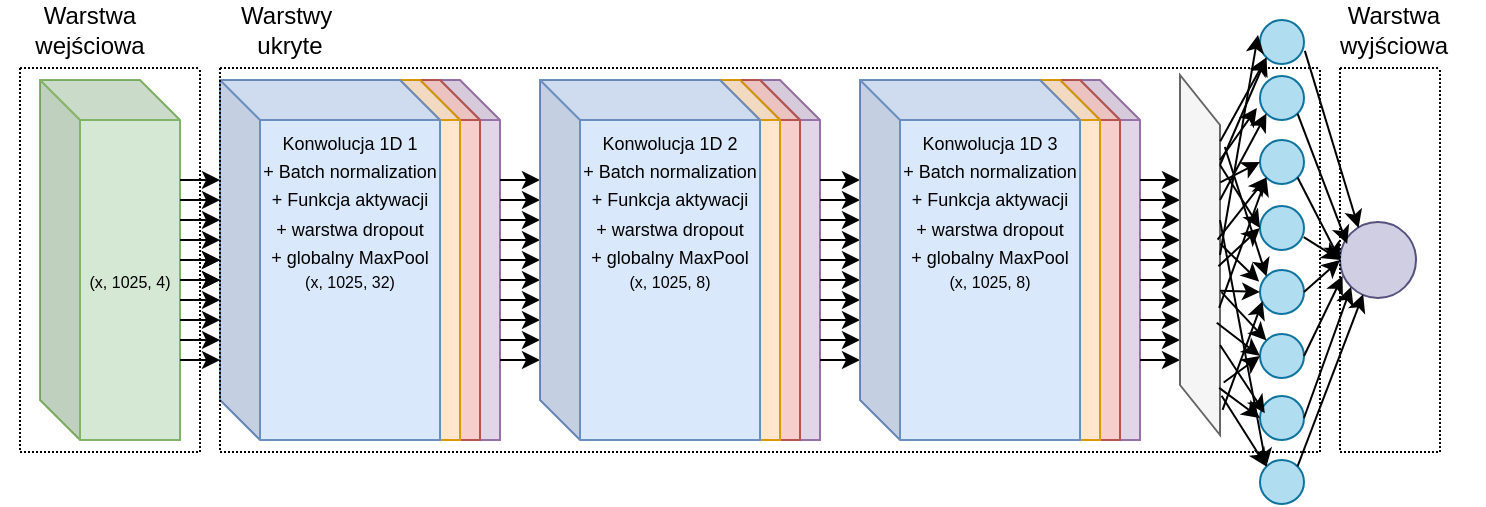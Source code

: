 <mxfile version="22.1.16" type="github">
  <diagram name="Page-1" id="f7vzojPi0NrR-iDLyBLp">
    <mxGraphModel dx="791" dy="470" grid="1" gridSize="10" guides="1" tooltips="1" connect="1" arrows="1" fold="1" page="1" pageScale="1" pageWidth="827" pageHeight="1169" math="0" shadow="0">
      <root>
        <mxCell id="0" />
        <mxCell id="1" parent="0" />
        <mxCell id="1EwDg9CfNvIyU5AI_Yrh-9" value="" style="shape=cube;whiteSpace=wrap;html=1;boundedLbl=1;backgroundOutline=1;darkOpacity=0.05;darkOpacity2=0.1;fillColor=#e1d5e7;strokeColor=#9673a6;" vertex="1" parent="1">
          <mxGeometry x="260" y="260" width="30" height="180" as="geometry" />
        </mxCell>
        <mxCell id="1EwDg9CfNvIyU5AI_Yrh-8" value="" style="shape=cube;whiteSpace=wrap;html=1;boundedLbl=1;backgroundOutline=1;darkOpacity=0.05;darkOpacity2=0.1;fillColor=#f8cecc;strokeColor=#b85450;" vertex="1" parent="1">
          <mxGeometry x="250" y="260" width="30" height="180" as="geometry" />
        </mxCell>
        <mxCell id="1EwDg9CfNvIyU5AI_Yrh-3" value="&lt;font style=&quot;font-size: 8px;&quot;&gt;(x, 1025, 4)&lt;/font&gt;" style="shape=cube;whiteSpace=wrap;html=1;boundedLbl=1;backgroundOutline=1;darkOpacity=0.05;darkOpacity2=0.1;fillColor=#d5e8d4;strokeColor=#82b366;" vertex="1" parent="1">
          <mxGeometry x="60" y="260" width="70" height="180" as="geometry" />
        </mxCell>
        <mxCell id="1EwDg9CfNvIyU5AI_Yrh-5" value="" style="endArrow=classic;html=1;rounded=0;entryX=0;entryY=0.278;entryDx=0;entryDy=0;entryPerimeter=0;" edge="1" parent="1" target="1EwDg9CfNvIyU5AI_Yrh-4">
          <mxGeometry width="50" height="50" relative="1" as="geometry">
            <mxPoint x="130" y="310" as="sourcePoint" />
            <mxPoint x="180" y="260" as="targetPoint" />
          </mxGeometry>
        </mxCell>
        <mxCell id="1EwDg9CfNvIyU5AI_Yrh-7" value="" style="shape=cube;whiteSpace=wrap;html=1;boundedLbl=1;backgroundOutline=1;darkOpacity=0.05;darkOpacity2=0.1;fillColor=#ffe6cc;strokeColor=#d79b00;" vertex="1" parent="1">
          <mxGeometry x="240" y="260" width="30" height="180" as="geometry" />
        </mxCell>
        <mxCell id="1EwDg9CfNvIyU5AI_Yrh-4" value="&lt;font style=&quot;font-size: 8px;&quot;&gt;(x, 1025, 32)&lt;/font&gt;" style="shape=cube;whiteSpace=wrap;html=1;boundedLbl=1;backgroundOutline=1;darkOpacity=0.05;darkOpacity2=0.1;fillColor=#dae8fc;strokeColor=#6c8ebf;" vertex="1" parent="1">
          <mxGeometry x="150" y="260" width="110" height="180" as="geometry" />
        </mxCell>
        <mxCell id="1EwDg9CfNvIyU5AI_Yrh-10" value="" style="endArrow=classic;html=1;rounded=0;entryX=0;entryY=0.278;entryDx=0;entryDy=0;entryPerimeter=0;" edge="1" parent="1">
          <mxGeometry width="50" height="50" relative="1" as="geometry">
            <mxPoint x="130" y="320" as="sourcePoint" />
            <mxPoint x="150" y="320" as="targetPoint" />
          </mxGeometry>
        </mxCell>
        <mxCell id="1EwDg9CfNvIyU5AI_Yrh-11" value="" style="endArrow=classic;html=1;rounded=0;entryX=0;entryY=0.278;entryDx=0;entryDy=0;entryPerimeter=0;" edge="1" parent="1">
          <mxGeometry width="50" height="50" relative="1" as="geometry">
            <mxPoint x="130" y="330" as="sourcePoint" />
            <mxPoint x="150" y="330" as="targetPoint" />
          </mxGeometry>
        </mxCell>
        <mxCell id="1EwDg9CfNvIyU5AI_Yrh-12" value="" style="endArrow=classic;html=1;rounded=0;entryX=0;entryY=0.278;entryDx=0;entryDy=0;entryPerimeter=0;" edge="1" parent="1">
          <mxGeometry width="50" height="50" relative="1" as="geometry">
            <mxPoint x="130" y="340" as="sourcePoint" />
            <mxPoint x="150" y="340" as="targetPoint" />
          </mxGeometry>
        </mxCell>
        <mxCell id="1EwDg9CfNvIyU5AI_Yrh-13" value="" style="endArrow=classic;html=1;rounded=0;entryX=0;entryY=0.278;entryDx=0;entryDy=0;entryPerimeter=0;" edge="1" parent="1">
          <mxGeometry width="50" height="50" relative="1" as="geometry">
            <mxPoint x="130" y="350" as="sourcePoint" />
            <mxPoint x="150" y="350" as="targetPoint" />
          </mxGeometry>
        </mxCell>
        <mxCell id="1EwDg9CfNvIyU5AI_Yrh-14" value="" style="endArrow=classic;html=1;rounded=0;entryX=0;entryY=0.278;entryDx=0;entryDy=0;entryPerimeter=0;" edge="1" parent="1">
          <mxGeometry width="50" height="50" relative="1" as="geometry">
            <mxPoint x="130" y="360" as="sourcePoint" />
            <mxPoint x="150" y="360" as="targetPoint" />
          </mxGeometry>
        </mxCell>
        <mxCell id="1EwDg9CfNvIyU5AI_Yrh-15" value="" style="endArrow=classic;html=1;rounded=0;entryX=0;entryY=0.278;entryDx=0;entryDy=0;entryPerimeter=0;" edge="1" parent="1">
          <mxGeometry width="50" height="50" relative="1" as="geometry">
            <mxPoint x="130" y="350" as="sourcePoint" />
            <mxPoint x="150" y="350" as="targetPoint" />
          </mxGeometry>
        </mxCell>
        <mxCell id="1EwDg9CfNvIyU5AI_Yrh-16" value="" style="endArrow=classic;html=1;rounded=0;entryX=0;entryY=0.278;entryDx=0;entryDy=0;entryPerimeter=0;" edge="1" parent="1">
          <mxGeometry width="50" height="50" relative="1" as="geometry">
            <mxPoint x="130" y="360" as="sourcePoint" />
            <mxPoint x="150" y="360" as="targetPoint" />
          </mxGeometry>
        </mxCell>
        <mxCell id="1EwDg9CfNvIyU5AI_Yrh-17" value="" style="endArrow=classic;html=1;rounded=0;entryX=0;entryY=0.278;entryDx=0;entryDy=0;entryPerimeter=0;" edge="1" parent="1">
          <mxGeometry width="50" height="50" relative="1" as="geometry">
            <mxPoint x="130" y="370" as="sourcePoint" />
            <mxPoint x="150" y="370" as="targetPoint" />
          </mxGeometry>
        </mxCell>
        <mxCell id="1EwDg9CfNvIyU5AI_Yrh-18" value="" style="endArrow=classic;html=1;rounded=0;entryX=0;entryY=0.278;entryDx=0;entryDy=0;entryPerimeter=0;" edge="1" parent="1">
          <mxGeometry width="50" height="50" relative="1" as="geometry">
            <mxPoint x="130" y="380" as="sourcePoint" />
            <mxPoint x="150" y="380" as="targetPoint" />
          </mxGeometry>
        </mxCell>
        <mxCell id="1EwDg9CfNvIyU5AI_Yrh-19" value="" style="endArrow=classic;html=1;rounded=0;entryX=0;entryY=0.278;entryDx=0;entryDy=0;entryPerimeter=0;" edge="1" parent="1">
          <mxGeometry width="50" height="50" relative="1" as="geometry">
            <mxPoint x="130" y="390" as="sourcePoint" />
            <mxPoint x="150" y="390" as="targetPoint" />
          </mxGeometry>
        </mxCell>
        <mxCell id="1EwDg9CfNvIyU5AI_Yrh-20" value="" style="endArrow=classic;html=1;rounded=0;entryX=0;entryY=0.278;entryDx=0;entryDy=0;entryPerimeter=0;" edge="1" parent="1">
          <mxGeometry width="50" height="50" relative="1" as="geometry">
            <mxPoint x="130" y="400" as="sourcePoint" />
            <mxPoint x="150" y="400" as="targetPoint" />
          </mxGeometry>
        </mxCell>
        <mxCell id="1EwDg9CfNvIyU5AI_Yrh-21" value="" style="endArrow=classic;html=1;rounded=0;entryX=0;entryY=0.278;entryDx=0;entryDy=0;entryPerimeter=0;" edge="1" parent="1">
          <mxGeometry width="50" height="50" relative="1" as="geometry">
            <mxPoint x="290" y="310" as="sourcePoint" />
            <mxPoint x="310" y="310" as="targetPoint" />
          </mxGeometry>
        </mxCell>
        <mxCell id="1EwDg9CfNvIyU5AI_Yrh-22" value="" style="endArrow=classic;html=1;rounded=0;entryX=0;entryY=0.278;entryDx=0;entryDy=0;entryPerimeter=0;" edge="1" parent="1">
          <mxGeometry width="50" height="50" relative="1" as="geometry">
            <mxPoint x="290" y="320" as="sourcePoint" />
            <mxPoint x="310" y="320" as="targetPoint" />
          </mxGeometry>
        </mxCell>
        <mxCell id="1EwDg9CfNvIyU5AI_Yrh-23" value="" style="endArrow=classic;html=1;rounded=0;entryX=0;entryY=0.278;entryDx=0;entryDy=0;entryPerimeter=0;" edge="1" parent="1">
          <mxGeometry width="50" height="50" relative="1" as="geometry">
            <mxPoint x="290" y="330" as="sourcePoint" />
            <mxPoint x="310" y="330" as="targetPoint" />
          </mxGeometry>
        </mxCell>
        <mxCell id="1EwDg9CfNvIyU5AI_Yrh-24" value="" style="endArrow=classic;html=1;rounded=0;entryX=0;entryY=0.278;entryDx=0;entryDy=0;entryPerimeter=0;" edge="1" parent="1">
          <mxGeometry width="50" height="50" relative="1" as="geometry">
            <mxPoint x="290" y="340" as="sourcePoint" />
            <mxPoint x="310" y="340" as="targetPoint" />
          </mxGeometry>
        </mxCell>
        <mxCell id="1EwDg9CfNvIyU5AI_Yrh-25" value="" style="endArrow=classic;html=1;rounded=0;entryX=0;entryY=0.278;entryDx=0;entryDy=0;entryPerimeter=0;" edge="1" parent="1">
          <mxGeometry width="50" height="50" relative="1" as="geometry">
            <mxPoint x="290" y="350" as="sourcePoint" />
            <mxPoint x="310" y="350" as="targetPoint" />
          </mxGeometry>
        </mxCell>
        <mxCell id="1EwDg9CfNvIyU5AI_Yrh-26" value="" style="endArrow=classic;html=1;rounded=0;entryX=0;entryY=0.278;entryDx=0;entryDy=0;entryPerimeter=0;" edge="1" parent="1">
          <mxGeometry width="50" height="50" relative="1" as="geometry">
            <mxPoint x="290" y="360" as="sourcePoint" />
            <mxPoint x="310" y="360" as="targetPoint" />
          </mxGeometry>
        </mxCell>
        <mxCell id="1EwDg9CfNvIyU5AI_Yrh-27" value="" style="endArrow=classic;html=1;rounded=0;entryX=0;entryY=0.278;entryDx=0;entryDy=0;entryPerimeter=0;" edge="1" parent="1">
          <mxGeometry width="50" height="50" relative="1" as="geometry">
            <mxPoint x="290" y="370" as="sourcePoint" />
            <mxPoint x="310" y="370" as="targetPoint" />
          </mxGeometry>
        </mxCell>
        <mxCell id="1EwDg9CfNvIyU5AI_Yrh-28" value="" style="endArrow=classic;html=1;rounded=0;entryX=0;entryY=0.278;entryDx=0;entryDy=0;entryPerimeter=0;" edge="1" parent="1">
          <mxGeometry width="50" height="50" relative="1" as="geometry">
            <mxPoint x="290" y="380" as="sourcePoint" />
            <mxPoint x="310" y="380" as="targetPoint" />
          </mxGeometry>
        </mxCell>
        <mxCell id="1EwDg9CfNvIyU5AI_Yrh-29" value="" style="endArrow=classic;html=1;rounded=0;entryX=0;entryY=0.278;entryDx=0;entryDy=0;entryPerimeter=0;" edge="1" parent="1">
          <mxGeometry width="50" height="50" relative="1" as="geometry">
            <mxPoint x="290" y="390" as="sourcePoint" />
            <mxPoint x="310" y="390" as="targetPoint" />
          </mxGeometry>
        </mxCell>
        <mxCell id="1EwDg9CfNvIyU5AI_Yrh-30" value="" style="endArrow=classic;html=1;rounded=0;entryX=0;entryY=0.278;entryDx=0;entryDy=0;entryPerimeter=0;" edge="1" parent="1">
          <mxGeometry width="50" height="50" relative="1" as="geometry">
            <mxPoint x="290" y="400" as="sourcePoint" />
            <mxPoint x="310" y="400" as="targetPoint" />
          </mxGeometry>
        </mxCell>
        <mxCell id="1EwDg9CfNvIyU5AI_Yrh-31" value="" style="shape=cube;whiteSpace=wrap;html=1;boundedLbl=1;backgroundOutline=1;darkOpacity=0.05;darkOpacity2=0.1;fillColor=#e1d5e7;strokeColor=#9673a6;" vertex="1" parent="1">
          <mxGeometry x="420" y="260" width="30" height="180" as="geometry" />
        </mxCell>
        <mxCell id="1EwDg9CfNvIyU5AI_Yrh-32" value="" style="shape=cube;whiteSpace=wrap;html=1;boundedLbl=1;backgroundOutline=1;darkOpacity=0.05;darkOpacity2=0.1;fillColor=#f8cecc;strokeColor=#b85450;" vertex="1" parent="1">
          <mxGeometry x="410" y="260" width="30" height="180" as="geometry" />
        </mxCell>
        <mxCell id="1EwDg9CfNvIyU5AI_Yrh-33" value="" style="shape=cube;whiteSpace=wrap;html=1;boundedLbl=1;backgroundOutline=1;darkOpacity=0.05;darkOpacity2=0.1;fillColor=#ffe6cc;strokeColor=#d79b00;" vertex="1" parent="1">
          <mxGeometry x="400" y="260" width="30" height="180" as="geometry" />
        </mxCell>
        <mxCell id="1EwDg9CfNvIyU5AI_Yrh-34" value="&lt;font style=&quot;font-size: 8px;&quot;&gt;(x, 1025, 8)&lt;/font&gt;" style="shape=cube;whiteSpace=wrap;html=1;boundedLbl=1;backgroundOutline=1;darkOpacity=0.05;darkOpacity2=0.1;fillColor=#dae8fc;strokeColor=#6c8ebf;" vertex="1" parent="1">
          <mxGeometry x="310" y="260" width="110" height="180" as="geometry" />
        </mxCell>
        <mxCell id="1EwDg9CfNvIyU5AI_Yrh-35" value="" style="endArrow=classic;html=1;rounded=0;entryX=0;entryY=0.278;entryDx=0;entryDy=0;entryPerimeter=0;" edge="1" parent="1">
          <mxGeometry width="50" height="50" relative="1" as="geometry">
            <mxPoint x="450" y="310" as="sourcePoint" />
            <mxPoint x="470" y="310" as="targetPoint" />
          </mxGeometry>
        </mxCell>
        <mxCell id="1EwDg9CfNvIyU5AI_Yrh-36" value="" style="endArrow=classic;html=1;rounded=0;entryX=0;entryY=0.278;entryDx=0;entryDy=0;entryPerimeter=0;" edge="1" parent="1">
          <mxGeometry width="50" height="50" relative="1" as="geometry">
            <mxPoint x="450" y="320" as="sourcePoint" />
            <mxPoint x="470" y="320" as="targetPoint" />
          </mxGeometry>
        </mxCell>
        <mxCell id="1EwDg9CfNvIyU5AI_Yrh-37" value="" style="endArrow=classic;html=1;rounded=0;entryX=0;entryY=0.278;entryDx=0;entryDy=0;entryPerimeter=0;" edge="1" parent="1">
          <mxGeometry width="50" height="50" relative="1" as="geometry">
            <mxPoint x="450" y="330" as="sourcePoint" />
            <mxPoint x="470" y="330" as="targetPoint" />
          </mxGeometry>
        </mxCell>
        <mxCell id="1EwDg9CfNvIyU5AI_Yrh-38" value="" style="endArrow=classic;html=1;rounded=0;entryX=0;entryY=0.278;entryDx=0;entryDy=0;entryPerimeter=0;" edge="1" parent="1">
          <mxGeometry width="50" height="50" relative="1" as="geometry">
            <mxPoint x="450" y="340" as="sourcePoint" />
            <mxPoint x="470" y="340" as="targetPoint" />
          </mxGeometry>
        </mxCell>
        <mxCell id="1EwDg9CfNvIyU5AI_Yrh-39" value="" style="endArrow=classic;html=1;rounded=0;entryX=0;entryY=0.278;entryDx=0;entryDy=0;entryPerimeter=0;" edge="1" parent="1">
          <mxGeometry width="50" height="50" relative="1" as="geometry">
            <mxPoint x="450" y="350" as="sourcePoint" />
            <mxPoint x="470" y="350" as="targetPoint" />
          </mxGeometry>
        </mxCell>
        <mxCell id="1EwDg9CfNvIyU5AI_Yrh-40" value="" style="endArrow=classic;html=1;rounded=0;entryX=0;entryY=0.278;entryDx=0;entryDy=0;entryPerimeter=0;" edge="1" parent="1">
          <mxGeometry width="50" height="50" relative="1" as="geometry">
            <mxPoint x="450" y="360" as="sourcePoint" />
            <mxPoint x="470" y="360" as="targetPoint" />
          </mxGeometry>
        </mxCell>
        <mxCell id="1EwDg9CfNvIyU5AI_Yrh-41" value="" style="endArrow=classic;html=1;rounded=0;entryX=0;entryY=0.278;entryDx=0;entryDy=0;entryPerimeter=0;" edge="1" parent="1">
          <mxGeometry width="50" height="50" relative="1" as="geometry">
            <mxPoint x="450" y="370" as="sourcePoint" />
            <mxPoint x="470" y="370" as="targetPoint" />
          </mxGeometry>
        </mxCell>
        <mxCell id="1EwDg9CfNvIyU5AI_Yrh-42" value="" style="endArrow=classic;html=1;rounded=0;entryX=0;entryY=0.278;entryDx=0;entryDy=0;entryPerimeter=0;" edge="1" parent="1">
          <mxGeometry width="50" height="50" relative="1" as="geometry">
            <mxPoint x="450" y="380" as="sourcePoint" />
            <mxPoint x="470" y="380" as="targetPoint" />
          </mxGeometry>
        </mxCell>
        <mxCell id="1EwDg9CfNvIyU5AI_Yrh-43" value="" style="endArrow=classic;html=1;rounded=0;entryX=0;entryY=0.278;entryDx=0;entryDy=0;entryPerimeter=0;" edge="1" parent="1">
          <mxGeometry width="50" height="50" relative="1" as="geometry">
            <mxPoint x="450" y="390" as="sourcePoint" />
            <mxPoint x="470" y="390" as="targetPoint" />
          </mxGeometry>
        </mxCell>
        <mxCell id="1EwDg9CfNvIyU5AI_Yrh-44" value="" style="endArrow=classic;html=1;rounded=0;entryX=0;entryY=0.278;entryDx=0;entryDy=0;entryPerimeter=0;" edge="1" parent="1">
          <mxGeometry width="50" height="50" relative="1" as="geometry">
            <mxPoint x="450" y="400" as="sourcePoint" />
            <mxPoint x="470" y="400" as="targetPoint" />
          </mxGeometry>
        </mxCell>
        <mxCell id="1EwDg9CfNvIyU5AI_Yrh-45" value="" style="shape=cube;whiteSpace=wrap;html=1;boundedLbl=1;backgroundOutline=1;darkOpacity=0.05;darkOpacity2=0.1;fillColor=#e1d5e7;strokeColor=#9673a6;" vertex="1" parent="1">
          <mxGeometry x="580" y="260" width="30" height="180" as="geometry" />
        </mxCell>
        <mxCell id="1EwDg9CfNvIyU5AI_Yrh-46" value="" style="shape=cube;whiteSpace=wrap;html=1;boundedLbl=1;backgroundOutline=1;darkOpacity=0.05;darkOpacity2=0.1;fillColor=#f8cecc;strokeColor=#b85450;" vertex="1" parent="1">
          <mxGeometry x="570" y="260" width="30" height="180" as="geometry" />
        </mxCell>
        <mxCell id="1EwDg9CfNvIyU5AI_Yrh-47" value="" style="shape=cube;whiteSpace=wrap;html=1;boundedLbl=1;backgroundOutline=1;darkOpacity=0.05;darkOpacity2=0.1;fillColor=#ffe6cc;strokeColor=#d79b00;" vertex="1" parent="1">
          <mxGeometry x="560" y="260" width="30" height="180" as="geometry" />
        </mxCell>
        <mxCell id="1EwDg9CfNvIyU5AI_Yrh-48" value="&lt;font style=&quot;font-size: 8px;&quot;&gt;(x, 1025, 8)&lt;/font&gt;" style="shape=cube;whiteSpace=wrap;html=1;boundedLbl=1;backgroundOutline=1;darkOpacity=0.05;darkOpacity2=0.1;fillColor=#dae8fc;strokeColor=#6c8ebf;" vertex="1" parent="1">
          <mxGeometry x="470" y="260" width="110" height="180" as="geometry" />
        </mxCell>
        <mxCell id="1EwDg9CfNvIyU5AI_Yrh-49" value="" style="endArrow=classic;html=1;rounded=0;entryX=0;entryY=0.278;entryDx=0;entryDy=0;entryPerimeter=0;" edge="1" parent="1">
          <mxGeometry width="50" height="50" relative="1" as="geometry">
            <mxPoint x="610" y="310" as="sourcePoint" />
            <mxPoint x="630" y="310" as="targetPoint" />
          </mxGeometry>
        </mxCell>
        <mxCell id="1EwDg9CfNvIyU5AI_Yrh-50" value="" style="endArrow=classic;html=1;rounded=0;entryX=0;entryY=0.278;entryDx=0;entryDy=0;entryPerimeter=0;" edge="1" parent="1">
          <mxGeometry width="50" height="50" relative="1" as="geometry">
            <mxPoint x="610" y="320" as="sourcePoint" />
            <mxPoint x="630" y="320" as="targetPoint" />
          </mxGeometry>
        </mxCell>
        <mxCell id="1EwDg9CfNvIyU5AI_Yrh-51" value="" style="endArrow=classic;html=1;rounded=0;entryX=0;entryY=0.278;entryDx=0;entryDy=0;entryPerimeter=0;" edge="1" parent="1">
          <mxGeometry width="50" height="50" relative="1" as="geometry">
            <mxPoint x="610" y="330" as="sourcePoint" />
            <mxPoint x="630" y="330" as="targetPoint" />
          </mxGeometry>
        </mxCell>
        <mxCell id="1EwDg9CfNvIyU5AI_Yrh-52" value="" style="endArrow=classic;html=1;rounded=0;entryX=0;entryY=0.278;entryDx=0;entryDy=0;entryPerimeter=0;" edge="1" parent="1">
          <mxGeometry width="50" height="50" relative="1" as="geometry">
            <mxPoint x="610" y="340" as="sourcePoint" />
            <mxPoint x="630" y="340" as="targetPoint" />
          </mxGeometry>
        </mxCell>
        <mxCell id="1EwDg9CfNvIyU5AI_Yrh-53" value="" style="endArrow=classic;html=1;rounded=0;entryX=0;entryY=0.278;entryDx=0;entryDy=0;entryPerimeter=0;" edge="1" parent="1">
          <mxGeometry width="50" height="50" relative="1" as="geometry">
            <mxPoint x="610" y="350" as="sourcePoint" />
            <mxPoint x="630" y="350" as="targetPoint" />
          </mxGeometry>
        </mxCell>
        <mxCell id="1EwDg9CfNvIyU5AI_Yrh-54" value="" style="endArrow=classic;html=1;rounded=0;entryX=0;entryY=0.278;entryDx=0;entryDy=0;entryPerimeter=0;" edge="1" parent="1">
          <mxGeometry width="50" height="50" relative="1" as="geometry">
            <mxPoint x="610" y="360" as="sourcePoint" />
            <mxPoint x="630" y="360" as="targetPoint" />
          </mxGeometry>
        </mxCell>
        <mxCell id="1EwDg9CfNvIyU5AI_Yrh-55" value="" style="endArrow=classic;html=1;rounded=0;entryX=0;entryY=0.278;entryDx=0;entryDy=0;entryPerimeter=0;" edge="1" parent="1">
          <mxGeometry width="50" height="50" relative="1" as="geometry">
            <mxPoint x="610" y="370" as="sourcePoint" />
            <mxPoint x="630" y="370" as="targetPoint" />
          </mxGeometry>
        </mxCell>
        <mxCell id="1EwDg9CfNvIyU5AI_Yrh-56" value="" style="endArrow=classic;html=1;rounded=0;entryX=0;entryY=0.278;entryDx=0;entryDy=0;entryPerimeter=0;" edge="1" parent="1">
          <mxGeometry width="50" height="50" relative="1" as="geometry">
            <mxPoint x="610" y="380" as="sourcePoint" />
            <mxPoint x="630" y="380" as="targetPoint" />
          </mxGeometry>
        </mxCell>
        <mxCell id="1EwDg9CfNvIyU5AI_Yrh-57" value="" style="endArrow=classic;html=1;rounded=0;entryX=0;entryY=0.278;entryDx=0;entryDy=0;entryPerimeter=0;" edge="1" parent="1">
          <mxGeometry width="50" height="50" relative="1" as="geometry">
            <mxPoint x="610" y="390" as="sourcePoint" />
            <mxPoint x="630" y="390" as="targetPoint" />
          </mxGeometry>
        </mxCell>
        <mxCell id="1EwDg9CfNvIyU5AI_Yrh-58" value="" style="endArrow=classic;html=1;rounded=0;entryX=0;entryY=0.278;entryDx=0;entryDy=0;entryPerimeter=0;" edge="1" parent="1">
          <mxGeometry width="50" height="50" relative="1" as="geometry">
            <mxPoint x="610" y="400" as="sourcePoint" />
            <mxPoint x="630" y="400" as="targetPoint" />
          </mxGeometry>
        </mxCell>
        <mxCell id="1EwDg9CfNvIyU5AI_Yrh-60" value="" style="shape=parallelogram;perimeter=parallelogramPerimeter;whiteSpace=wrap;html=1;fixedSize=1;size=25;rotation=-90;fillColor=#f5f5f5;fontColor=#333333;strokeColor=#666666;" vertex="1" parent="1">
          <mxGeometry x="550" y="337.5" width="180" height="20" as="geometry" />
        </mxCell>
        <mxCell id="1EwDg9CfNvIyU5AI_Yrh-61" value="" style="ellipse;whiteSpace=wrap;html=1;aspect=fixed;fillColor=#b1ddf0;strokeColor=#10739e;" vertex="1" parent="1">
          <mxGeometry x="670" y="258" width="22" height="22" as="geometry" />
        </mxCell>
        <mxCell id="1EwDg9CfNvIyU5AI_Yrh-62" value="" style="ellipse;whiteSpace=wrap;html=1;aspect=fixed;fillColor=#b1ddf0;strokeColor=#10739e;" vertex="1" parent="1">
          <mxGeometry x="670" y="290" width="22" height="22" as="geometry" />
        </mxCell>
        <mxCell id="1EwDg9CfNvIyU5AI_Yrh-63" value="" style="ellipse;whiteSpace=wrap;html=1;aspect=fixed;fillColor=#b1ddf0;strokeColor=#10739e;" vertex="1" parent="1">
          <mxGeometry x="670" y="323" width="22" height="22" as="geometry" />
        </mxCell>
        <mxCell id="1EwDg9CfNvIyU5AI_Yrh-64" value="" style="ellipse;whiteSpace=wrap;html=1;aspect=fixed;fillColor=#b1ddf0;strokeColor=#10739e;" vertex="1" parent="1">
          <mxGeometry x="670" y="355" width="22" height="22" as="geometry" />
        </mxCell>
        <mxCell id="1EwDg9CfNvIyU5AI_Yrh-65" value="" style="ellipse;whiteSpace=wrap;html=1;aspect=fixed;fillColor=#b1ddf0;strokeColor=#10739e;" vertex="1" parent="1">
          <mxGeometry x="670" y="387" width="22" height="22" as="geometry" />
        </mxCell>
        <mxCell id="1EwDg9CfNvIyU5AI_Yrh-66" value="" style="ellipse;whiteSpace=wrap;html=1;aspect=fixed;fillColor=#b1ddf0;strokeColor=#10739e;" vertex="1" parent="1">
          <mxGeometry x="670" y="418" width="22" height="22" as="geometry" />
        </mxCell>
        <mxCell id="1EwDg9CfNvIyU5AI_Yrh-67" value="" style="ellipse;whiteSpace=wrap;html=1;aspect=fixed;fillColor=#b1ddf0;strokeColor=#10739e;" vertex="1" parent="1">
          <mxGeometry x="670" y="230" width="22" height="22" as="geometry" />
        </mxCell>
        <mxCell id="1EwDg9CfNvIyU5AI_Yrh-68" value="" style="ellipse;whiteSpace=wrap;html=1;aspect=fixed;fillColor=#b1ddf0;strokeColor=#10739e;" vertex="1" parent="1">
          <mxGeometry x="670" y="450" width="22" height="22" as="geometry" />
        </mxCell>
        <mxCell id="1EwDg9CfNvIyU5AI_Yrh-69" value="" style="endArrow=classic;html=1;rounded=0;entryX=0;entryY=1;entryDx=0;entryDy=0;exitX=0.75;exitY=1;exitDx=0;exitDy=0;" edge="1" parent="1" source="1EwDg9CfNvIyU5AI_Yrh-60" target="1EwDg9CfNvIyU5AI_Yrh-67">
          <mxGeometry width="50" height="50" relative="1" as="geometry">
            <mxPoint x="640" y="310" as="sourcePoint" />
            <mxPoint x="690" y="260" as="targetPoint" />
          </mxGeometry>
        </mxCell>
        <mxCell id="1EwDg9CfNvIyU5AI_Yrh-70" value="" style="endArrow=classic;html=1;rounded=0;entryX=0;entryY=1;entryDx=0;entryDy=0;" edge="1" parent="1" target="1EwDg9CfNvIyU5AI_Yrh-61">
          <mxGeometry width="50" height="50" relative="1" as="geometry">
            <mxPoint x="650" y="320" as="sourcePoint" />
            <mxPoint x="683" y="259" as="targetPoint" />
          </mxGeometry>
        </mxCell>
        <mxCell id="1EwDg9CfNvIyU5AI_Yrh-71" value="" style="endArrow=classic;html=1;rounded=0;entryX=0;entryY=1;entryDx=0;entryDy=0;exitX=0.543;exitY=0.94;exitDx=0;exitDy=0;exitPerimeter=0;" edge="1" parent="1" source="1EwDg9CfNvIyU5AI_Yrh-60" target="1EwDg9CfNvIyU5AI_Yrh-62">
          <mxGeometry width="50" height="50" relative="1" as="geometry">
            <mxPoint x="650" y="360" as="sourcePoint" />
            <mxPoint x="700" y="310" as="targetPoint" />
          </mxGeometry>
        </mxCell>
        <mxCell id="1EwDg9CfNvIyU5AI_Yrh-72" value="" style="endArrow=classic;html=1;rounded=0;entryX=0;entryY=0.5;entryDx=0;entryDy=0;exitX=0.469;exitY=0.96;exitDx=0;exitDy=0;exitPerimeter=0;" edge="1" parent="1" source="1EwDg9CfNvIyU5AI_Yrh-60" target="1EwDg9CfNvIyU5AI_Yrh-63">
          <mxGeometry width="50" height="50" relative="1" as="geometry">
            <mxPoint x="659" y="350" as="sourcePoint" />
            <mxPoint x="683" y="319" as="targetPoint" />
          </mxGeometry>
        </mxCell>
        <mxCell id="1EwDg9CfNvIyU5AI_Yrh-74" value="" style="endArrow=classic;html=1;rounded=0;entryX=0;entryY=0.5;entryDx=0;entryDy=0;exitX=0.401;exitY=1;exitDx=0;exitDy=0;exitPerimeter=0;" edge="1" parent="1" source="1EwDg9CfNvIyU5AI_Yrh-60" target="1EwDg9CfNvIyU5AI_Yrh-64">
          <mxGeometry width="50" height="50" relative="1" as="geometry">
            <mxPoint x="659" y="363" as="sourcePoint" />
            <mxPoint x="680" y="344" as="targetPoint" />
          </mxGeometry>
        </mxCell>
        <mxCell id="1EwDg9CfNvIyU5AI_Yrh-75" value="" style="endArrow=classic;html=1;rounded=0;entryX=0;entryY=0.5;entryDx=0;entryDy=0;exitX=0.312;exitY=0.92;exitDx=0;exitDy=0;exitPerimeter=0;" edge="1" parent="1" source="1EwDg9CfNvIyU5AI_Yrh-60" target="1EwDg9CfNvIyU5AI_Yrh-65">
          <mxGeometry width="50" height="50" relative="1" as="geometry">
            <mxPoint x="662" y="375" as="sourcePoint" />
            <mxPoint x="680" y="376" as="targetPoint" />
          </mxGeometry>
        </mxCell>
        <mxCell id="1EwDg9CfNvIyU5AI_Yrh-76" value="" style="endArrow=classic;html=1;rounded=0;entryX=0.109;entryY=0.391;entryDx=0;entryDy=0;exitX=0.25;exitY=1;exitDx=0;exitDy=0;entryPerimeter=0;" edge="1" parent="1" source="1EwDg9CfNvIyU5AI_Yrh-60" target="1EwDg9CfNvIyU5AI_Yrh-66">
          <mxGeometry width="50" height="50" relative="1" as="geometry">
            <mxPoint x="658" y="391" as="sourcePoint" />
            <mxPoint x="680" y="408" as="targetPoint" />
          </mxGeometry>
        </mxCell>
        <mxCell id="1EwDg9CfNvIyU5AI_Yrh-77" value="" style="endArrow=classic;html=1;rounded=0;entryX=0;entryY=0;entryDx=0;entryDy=0;exitX=0.109;exitY=1.04;exitDx=0;exitDy=0;exitPerimeter=0;" edge="1" parent="1" source="1EwDg9CfNvIyU5AI_Yrh-60" target="1EwDg9CfNvIyU5AI_Yrh-68">
          <mxGeometry width="50" height="50" relative="1" as="geometry">
            <mxPoint x="660" y="403" as="sourcePoint" />
            <mxPoint x="682" y="437" as="targetPoint" />
          </mxGeometry>
        </mxCell>
        <mxCell id="1EwDg9CfNvIyU5AI_Yrh-78" value="" style="endArrow=classic;html=1;rounded=0;entryX=0;entryY=0.5;entryDx=0;entryDy=0;exitX=0.146;exitY=1.093;exitDx=0;exitDy=0;exitPerimeter=0;" edge="1" parent="1" source="1EwDg9CfNvIyU5AI_Yrh-60" target="1EwDg9CfNvIyU5AI_Yrh-65">
          <mxGeometry width="50" height="50" relative="1" as="geometry">
            <mxPoint x="670" y="413" as="sourcePoint" />
            <mxPoint x="692" y="447" as="targetPoint" />
          </mxGeometry>
        </mxCell>
        <mxCell id="1EwDg9CfNvIyU5AI_Yrh-79" value="" style="endArrow=classic;html=1;rounded=0;entryX=0;entryY=0.5;entryDx=0;entryDy=0;exitX=0.131;exitY=0.979;exitDx=0;exitDy=0;exitPerimeter=0;" edge="1" parent="1" source="1EwDg9CfNvIyU5AI_Yrh-60" target="1EwDg9CfNvIyU5AI_Yrh-66">
          <mxGeometry width="50" height="50" relative="1" as="geometry">
            <mxPoint x="680" y="423" as="sourcePoint" />
            <mxPoint x="702" y="457" as="targetPoint" />
          </mxGeometry>
        </mxCell>
        <mxCell id="1EwDg9CfNvIyU5AI_Yrh-80" value="" style="endArrow=classic;html=1;rounded=0;entryX=0.058;entryY=0.708;entryDx=0;entryDy=0;exitX=0.07;exitY=1.064;exitDx=0;exitDy=0;entryPerimeter=0;exitPerimeter=0;" edge="1" parent="1" source="1EwDg9CfNvIyU5AI_Yrh-60" target="1EwDg9CfNvIyU5AI_Yrh-64">
          <mxGeometry width="50" height="50" relative="1" as="geometry">
            <mxPoint x="690" y="433" as="sourcePoint" />
            <mxPoint x="712" y="467" as="targetPoint" />
          </mxGeometry>
        </mxCell>
        <mxCell id="1EwDg9CfNvIyU5AI_Yrh-81" value="" style="endArrow=classic;html=1;rounded=0;entryX=0;entryY=1;entryDx=0;entryDy=0;exitX=0.353;exitY=0.979;exitDx=0;exitDy=0;exitPerimeter=0;" edge="1" parent="1" source="1EwDg9CfNvIyU5AI_Yrh-60" target="1EwDg9CfNvIyU5AI_Yrh-62">
          <mxGeometry width="50" height="50" relative="1" as="geometry">
            <mxPoint x="700" y="443" as="sourcePoint" />
            <mxPoint x="722" y="477" as="targetPoint" />
          </mxGeometry>
        </mxCell>
        <mxCell id="1EwDg9CfNvIyU5AI_Yrh-82" value="" style="endArrow=classic;html=1;rounded=0;entryX=0;entryY=0.5;entryDx=0;entryDy=0;exitX=0.75;exitY=1;exitDx=0;exitDy=0;" edge="1" parent="1" source="1EwDg9CfNvIyU5AI_Yrh-60" target="1EwDg9CfNvIyU5AI_Yrh-63">
          <mxGeometry width="50" height="50" relative="1" as="geometry">
            <mxPoint x="710" y="453" as="sourcePoint" />
            <mxPoint x="732" y="487" as="targetPoint" />
          </mxGeometry>
        </mxCell>
        <mxCell id="1EwDg9CfNvIyU5AI_Yrh-83" value="" style="endArrow=classic;html=1;rounded=0;entryX=0;entryY=0;entryDx=0;entryDy=0;exitX=0.8;exitY=1.121;exitDx=0;exitDy=0;exitPerimeter=0;" edge="1" parent="1" source="1EwDg9CfNvIyU5AI_Yrh-60" target="1EwDg9CfNvIyU5AI_Yrh-64">
          <mxGeometry width="50" height="50" relative="1" as="geometry">
            <mxPoint x="720" y="463" as="sourcePoint" />
            <mxPoint x="742" y="497" as="targetPoint" />
          </mxGeometry>
        </mxCell>
        <mxCell id="1EwDg9CfNvIyU5AI_Yrh-84" value="" style="endArrow=classic;html=1;rounded=0;entryX=-0.045;entryY=0.338;entryDx=0;entryDy=0;exitX=0.5;exitY=1;exitDx=0;exitDy=0;entryPerimeter=0;" edge="1" parent="1" source="1EwDg9CfNvIyU5AI_Yrh-60" target="1EwDg9CfNvIyU5AI_Yrh-67">
          <mxGeometry width="50" height="50" relative="1" as="geometry">
            <mxPoint x="730" y="473" as="sourcePoint" />
            <mxPoint x="752" y="507" as="targetPoint" />
          </mxGeometry>
        </mxCell>
        <mxCell id="1EwDg9CfNvIyU5AI_Yrh-85" value="" style="endArrow=classic;html=1;rounded=0;entryX=0;entryY=1;entryDx=0;entryDy=0;exitX=0.816;exitY=1.007;exitDx=0;exitDy=0;exitPerimeter=0;" edge="1" parent="1" source="1EwDg9CfNvIyU5AI_Yrh-60" target="1EwDg9CfNvIyU5AI_Yrh-67">
          <mxGeometry width="50" height="50" relative="1" as="geometry">
            <mxPoint x="740" y="483" as="sourcePoint" />
            <mxPoint x="762" y="517" as="targetPoint" />
          </mxGeometry>
        </mxCell>
        <mxCell id="1EwDg9CfNvIyU5AI_Yrh-86" value="" style="endArrow=classic;html=1;rounded=0;entryX=0;entryY=0.5;entryDx=0;entryDy=0;exitX=0.702;exitY=1.007;exitDx=0;exitDy=0;exitPerimeter=0;" edge="1" parent="1" source="1EwDg9CfNvIyU5AI_Yrh-60" target="1EwDg9CfNvIyU5AI_Yrh-62">
          <mxGeometry width="50" height="50" relative="1" as="geometry">
            <mxPoint x="750" y="493" as="sourcePoint" />
            <mxPoint x="772" y="527" as="targetPoint" />
          </mxGeometry>
        </mxCell>
        <mxCell id="1EwDg9CfNvIyU5AI_Yrh-87" value="" style="endArrow=classic;html=1;rounded=0;entryX=-0.071;entryY=0.727;entryDx=0;entryDy=0;entryPerimeter=0;" edge="1" parent="1" target="1EwDg9CfNvIyU5AI_Yrh-61">
          <mxGeometry width="50" height="50" relative="1" as="geometry">
            <mxPoint x="650" y="300" as="sourcePoint" />
            <mxPoint x="782" y="537" as="targetPoint" />
          </mxGeometry>
        </mxCell>
        <mxCell id="1EwDg9CfNvIyU5AI_Yrh-88" value="" style="endArrow=classic;html=1;rounded=0;entryX=0;entryY=0;entryDx=0;entryDy=0;exitX=0.597;exitY=1;exitDx=0;exitDy=0;exitPerimeter=0;" edge="1" parent="1" source="1EwDg9CfNvIyU5AI_Yrh-60" target="1EwDg9CfNvIyU5AI_Yrh-68">
          <mxGeometry width="50" height="50" relative="1" as="geometry">
            <mxPoint x="770" y="513" as="sourcePoint" />
            <mxPoint x="792" y="547" as="targetPoint" />
          </mxGeometry>
        </mxCell>
        <mxCell id="1EwDg9CfNvIyU5AI_Yrh-89" value="" style="endArrow=classic;html=1;rounded=0;entryX=0;entryY=0;entryDx=0;entryDy=0;exitX=0.397;exitY=1.036;exitDx=0;exitDy=0;exitPerimeter=0;" edge="1" parent="1" source="1EwDg9CfNvIyU5AI_Yrh-60" target="1EwDg9CfNvIyU5AI_Yrh-65">
          <mxGeometry width="50" height="50" relative="1" as="geometry">
            <mxPoint x="780" y="523" as="sourcePoint" />
            <mxPoint x="802" y="557" as="targetPoint" />
          </mxGeometry>
        </mxCell>
        <mxCell id="1EwDg9CfNvIyU5AI_Yrh-90" value="" style="endArrow=classic;html=1;rounded=0;entryX=-0.019;entryY=0.266;entryDx=0;entryDy=0;exitX=0.531;exitY=1.007;exitDx=0;exitDy=0;entryPerimeter=0;exitPerimeter=0;" edge="1" parent="1" source="1EwDg9CfNvIyU5AI_Yrh-60" target="1EwDg9CfNvIyU5AI_Yrh-64">
          <mxGeometry width="50" height="50" relative="1" as="geometry">
            <mxPoint x="790" y="533" as="sourcePoint" />
            <mxPoint x="812" y="567" as="targetPoint" />
          </mxGeometry>
        </mxCell>
        <mxCell id="1EwDg9CfNvIyU5AI_Yrh-91" value="" style="ellipse;whiteSpace=wrap;html=1;aspect=fixed;fillColor=#d0cee2;strokeColor=#56517e;" vertex="1" parent="1">
          <mxGeometry x="710" y="331" width="38" height="38" as="geometry" />
        </mxCell>
        <mxCell id="1EwDg9CfNvIyU5AI_Yrh-92" value="" style="endArrow=classic;html=1;rounded=0;entryX=0.244;entryY=0.079;entryDx=0;entryDy=0;exitX=1.019;exitY=0.701;exitDx=0;exitDy=0;entryPerimeter=0;exitPerimeter=0;" edge="1" parent="1" source="1EwDg9CfNvIyU5AI_Yrh-67" target="1EwDg9CfNvIyU5AI_Yrh-91">
          <mxGeometry width="50" height="50" relative="1" as="geometry">
            <mxPoint x="800" y="543" as="sourcePoint" />
            <mxPoint x="822" y="577" as="targetPoint" />
          </mxGeometry>
        </mxCell>
        <mxCell id="1EwDg9CfNvIyU5AI_Yrh-93" value="" style="endArrow=classic;html=1;rounded=0;entryX=0.094;entryY=0.289;entryDx=0;entryDy=0;exitX=1;exitY=1;exitDx=0;exitDy=0;entryPerimeter=0;" edge="1" parent="1" source="1EwDg9CfNvIyU5AI_Yrh-61" target="1EwDg9CfNvIyU5AI_Yrh-91">
          <mxGeometry width="50" height="50" relative="1" as="geometry">
            <mxPoint x="810" y="553" as="sourcePoint" />
            <mxPoint x="832" y="587" as="targetPoint" />
          </mxGeometry>
        </mxCell>
        <mxCell id="1EwDg9CfNvIyU5AI_Yrh-94" value="" style="endArrow=classic;html=1;rounded=0;entryX=0;entryY=0.5;entryDx=0;entryDy=0;exitX=1;exitY=1;exitDx=0;exitDy=0;" edge="1" parent="1" source="1EwDg9CfNvIyU5AI_Yrh-62" target="1EwDg9CfNvIyU5AI_Yrh-91">
          <mxGeometry width="50" height="50" relative="1" as="geometry">
            <mxPoint x="820" y="563" as="sourcePoint" />
            <mxPoint x="842" y="597" as="targetPoint" />
          </mxGeometry>
        </mxCell>
        <mxCell id="1EwDg9CfNvIyU5AI_Yrh-95" value="" style="endArrow=classic;html=1;rounded=0;entryX=0;entryY=0.5;entryDx=0;entryDy=0;exitX=0.994;exitY=0.708;exitDx=0;exitDy=0;exitPerimeter=0;" edge="1" parent="1" source="1EwDg9CfNvIyU5AI_Yrh-63" target="1EwDg9CfNvIyU5AI_Yrh-91">
          <mxGeometry width="50" height="50" relative="1" as="geometry">
            <mxPoint x="830" y="573" as="sourcePoint" />
            <mxPoint x="852" y="607" as="targetPoint" />
          </mxGeometry>
        </mxCell>
        <mxCell id="1EwDg9CfNvIyU5AI_Yrh-96" value="" style="endArrow=classic;html=1;rounded=0;entryX=0;entryY=0.5;entryDx=0;entryDy=0;exitX=1;exitY=0.5;exitDx=0;exitDy=0;" edge="1" parent="1" source="1EwDg9CfNvIyU5AI_Yrh-64" target="1EwDg9CfNvIyU5AI_Yrh-91">
          <mxGeometry width="50" height="50" relative="1" as="geometry">
            <mxPoint x="840" y="583" as="sourcePoint" />
            <mxPoint x="862" y="617" as="targetPoint" />
          </mxGeometry>
        </mxCell>
        <mxCell id="1EwDg9CfNvIyU5AI_Yrh-97" value="" style="endArrow=classic;html=1;rounded=0;entryX=0.034;entryY=0.711;entryDx=0;entryDy=0;exitX=1;exitY=0.5;exitDx=0;exitDy=0;entryPerimeter=0;" edge="1" parent="1" source="1EwDg9CfNvIyU5AI_Yrh-65" target="1EwDg9CfNvIyU5AI_Yrh-91">
          <mxGeometry width="50" height="50" relative="1" as="geometry">
            <mxPoint x="850" y="593" as="sourcePoint" />
            <mxPoint x="872" y="627" as="targetPoint" />
          </mxGeometry>
        </mxCell>
        <mxCell id="1EwDg9CfNvIyU5AI_Yrh-98" value="" style="endArrow=classic;html=1;rounded=0;entryX=0;entryY=1;entryDx=0;entryDy=0;exitX=1;exitY=0.5;exitDx=0;exitDy=0;" edge="1" parent="1" source="1EwDg9CfNvIyU5AI_Yrh-66" target="1EwDg9CfNvIyU5AI_Yrh-91">
          <mxGeometry width="50" height="50" relative="1" as="geometry">
            <mxPoint x="860" y="603" as="sourcePoint" />
            <mxPoint x="882" y="637" as="targetPoint" />
          </mxGeometry>
        </mxCell>
        <mxCell id="1EwDg9CfNvIyU5AI_Yrh-99" value="" style="endArrow=classic;html=1;rounded=0;entryX=0.305;entryY=0.951;entryDx=0;entryDy=0;exitX=1;exitY=0;exitDx=0;exitDy=0;entryPerimeter=0;" edge="1" parent="1" source="1EwDg9CfNvIyU5AI_Yrh-68" target="1EwDg9CfNvIyU5AI_Yrh-91">
          <mxGeometry width="50" height="50" relative="1" as="geometry">
            <mxPoint x="870" y="613" as="sourcePoint" />
            <mxPoint x="892" y="647" as="targetPoint" />
          </mxGeometry>
        </mxCell>
        <mxCell id="1EwDg9CfNvIyU5AI_Yrh-100" value="&lt;font style=&quot;font-size: 9px;&quot;&gt;Konwolucja 1D 1&lt;br&gt;+ Batch normalization&lt;br&gt;+ Funkcja aktywacji&lt;br&gt;+ warstwa dropout&lt;br&gt;+ globalny MaxPool&lt;br&gt;&lt;/font&gt;" style="text;html=1;strokeColor=none;fillColor=none;align=center;verticalAlign=middle;whiteSpace=wrap;rounded=0;" vertex="1" parent="1">
          <mxGeometry x="160" y="303.5" width="110" height="30" as="geometry" />
        </mxCell>
        <mxCell id="1EwDg9CfNvIyU5AI_Yrh-101" value="&lt;font style=&quot;font-size: 9px;&quot;&gt;Konwolucja 1D 2&lt;br&gt;+ Batch normalization&lt;br&gt;+ Funkcja aktywacji&lt;br&gt;+ warstwa dropout&lt;br&gt;+ globalny MaxPool&lt;br&gt;&lt;/font&gt;" style="text;html=1;strokeColor=none;fillColor=none;align=center;verticalAlign=middle;whiteSpace=wrap;rounded=0;" vertex="1" parent="1">
          <mxGeometry x="320" y="303.5" width="110" height="30" as="geometry" />
        </mxCell>
        <mxCell id="1EwDg9CfNvIyU5AI_Yrh-102" value="&lt;font style=&quot;font-size: 9px;&quot;&gt;Konwolucja 1D 3&lt;br&gt;+ Batch normalization&lt;br&gt;+ Funkcja aktywacji&lt;br&gt;+ warstwa dropout&lt;br&gt;+ globalny MaxPool&lt;br&gt;&lt;/font&gt;" style="text;html=1;strokeColor=none;fillColor=none;align=center;verticalAlign=middle;whiteSpace=wrap;rounded=0;" vertex="1" parent="1">
          <mxGeometry x="480" y="303.5" width="110" height="30" as="geometry" />
        </mxCell>
        <mxCell id="1EwDg9CfNvIyU5AI_Yrh-103" value="Warstwa wejściowa" style="text;html=1;strokeColor=none;fillColor=none;align=center;verticalAlign=middle;whiteSpace=wrap;rounded=0;" vertex="1" parent="1">
          <mxGeometry x="40" y="220" width="90" height="30" as="geometry" />
        </mxCell>
        <mxCell id="1EwDg9CfNvIyU5AI_Yrh-104" value="&lt;div style=&quot;&quot;&gt;&lt;font style=&quot;font-size: 12px;&quot;&gt;Warstwy&amp;nbsp;&lt;/font&gt;&lt;/div&gt;&lt;div style=&quot;&quot;&gt;&lt;font style=&quot;font-size: 12px;&quot;&gt;ukryte&lt;/font&gt;&lt;/div&gt;" style="text;html=1;strokeColor=none;fillColor=none;align=center;verticalAlign=middle;whiteSpace=wrap;rounded=0;" vertex="1" parent="1">
          <mxGeometry x="140" y="220" width="90" height="30" as="geometry" />
        </mxCell>
        <mxCell id="1EwDg9CfNvIyU5AI_Yrh-105" value="Warstwa wyjściowa" style="text;html=1;strokeColor=none;fillColor=none;align=center;verticalAlign=middle;whiteSpace=wrap;rounded=0;" vertex="1" parent="1">
          <mxGeometry x="692" y="220" width="90" height="30" as="geometry" />
        </mxCell>
        <mxCell id="1EwDg9CfNvIyU5AI_Yrh-106" value="" style="swimlane;startSize=0;dashed=1;dashPattern=1 1;" vertex="1" parent="1">
          <mxGeometry x="50" y="254" width="90" height="192" as="geometry" />
        </mxCell>
        <mxCell id="1EwDg9CfNvIyU5AI_Yrh-107" value="" style="swimlane;startSize=0;dashed=1;dashPattern=1 1;" vertex="1" parent="1">
          <mxGeometry x="150" y="254" width="550" height="192" as="geometry" />
        </mxCell>
        <mxCell id="1EwDg9CfNvIyU5AI_Yrh-108" value="" style="swimlane;startSize=0;dashed=1;dashPattern=1 1;" vertex="1" parent="1">
          <mxGeometry x="710" y="254" width="50" height="192" as="geometry" />
        </mxCell>
      </root>
    </mxGraphModel>
  </diagram>
</mxfile>
